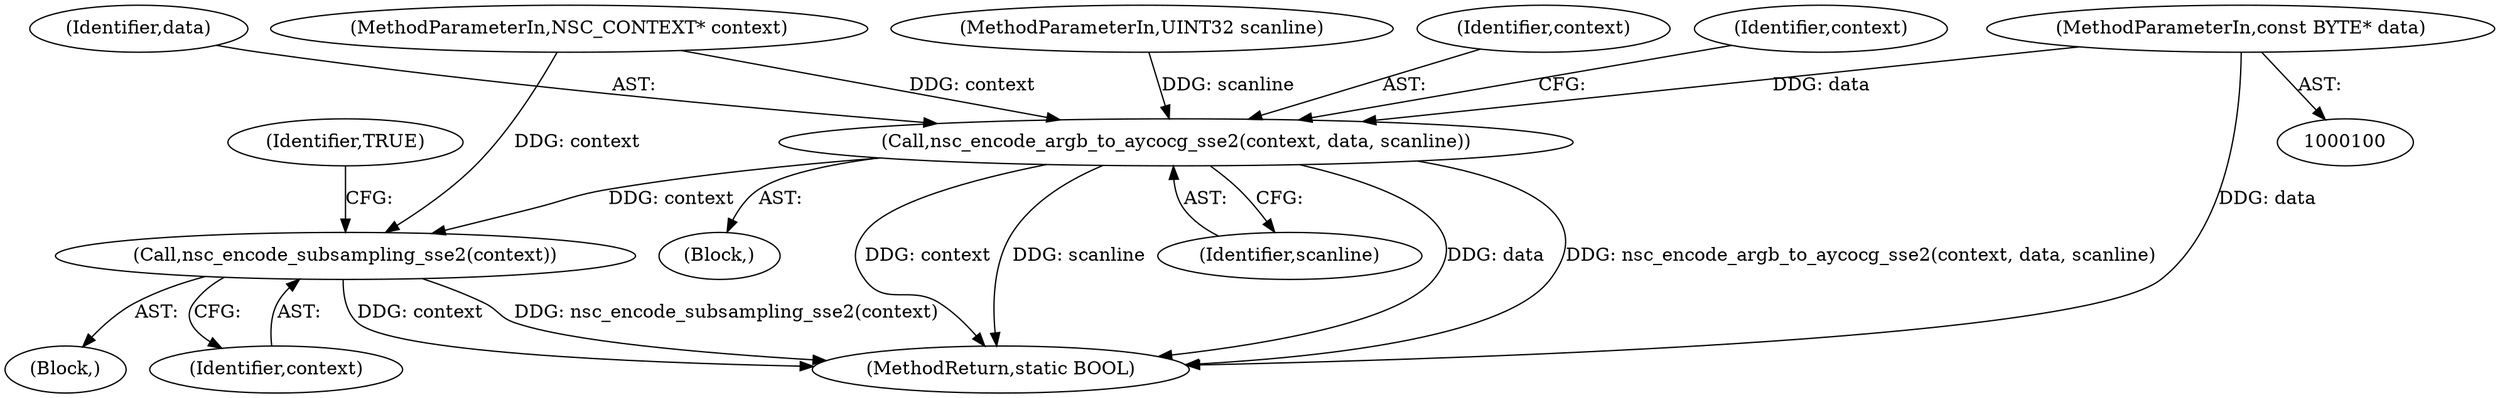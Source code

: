 digraph "0_FreeRDP_d1112c279bd1a327e8e4d0b5f371458bf2579659_8@pointer" {
"1000102" [label="(MethodParameterIn,const BYTE* data)"];
"1000105" [label="(Call,nsc_encode_argb_to_aycocg_sse2(context, data, scanline))"];
"1000116" [label="(Call,nsc_encode_subsampling_sse2(context))"];
"1000102" [label="(MethodParameterIn,const BYTE* data)"];
"1000115" [label="(Block,)"];
"1000106" [label="(Identifier,context)"];
"1000117" [label="(Identifier,context)"];
"1000119" [label="(Identifier,TRUE)"];
"1000108" [label="(Identifier,scanline)"];
"1000112" [label="(Identifier,context)"];
"1000101" [label="(MethodParameterIn,NSC_CONTEXT* context)"];
"1000116" [label="(Call,nsc_encode_subsampling_sse2(context))"];
"1000105" [label="(Call,nsc_encode_argb_to_aycocg_sse2(context, data, scanline))"];
"1000107" [label="(Identifier,data)"];
"1000103" [label="(MethodParameterIn,UINT32 scanline)"];
"1000104" [label="(Block,)"];
"1000120" [label="(MethodReturn,static BOOL)"];
"1000102" -> "1000100"  [label="AST: "];
"1000102" -> "1000120"  [label="DDG: data"];
"1000102" -> "1000105"  [label="DDG: data"];
"1000105" -> "1000104"  [label="AST: "];
"1000105" -> "1000108"  [label="CFG: "];
"1000106" -> "1000105"  [label="AST: "];
"1000107" -> "1000105"  [label="AST: "];
"1000108" -> "1000105"  [label="AST: "];
"1000112" -> "1000105"  [label="CFG: "];
"1000105" -> "1000120"  [label="DDG: scanline"];
"1000105" -> "1000120"  [label="DDG: data"];
"1000105" -> "1000120"  [label="DDG: nsc_encode_argb_to_aycocg_sse2(context, data, scanline)"];
"1000105" -> "1000120"  [label="DDG: context"];
"1000101" -> "1000105"  [label="DDG: context"];
"1000103" -> "1000105"  [label="DDG: scanline"];
"1000105" -> "1000116"  [label="DDG: context"];
"1000116" -> "1000115"  [label="AST: "];
"1000116" -> "1000117"  [label="CFG: "];
"1000117" -> "1000116"  [label="AST: "];
"1000119" -> "1000116"  [label="CFG: "];
"1000116" -> "1000120"  [label="DDG: context"];
"1000116" -> "1000120"  [label="DDG: nsc_encode_subsampling_sse2(context)"];
"1000101" -> "1000116"  [label="DDG: context"];
}
